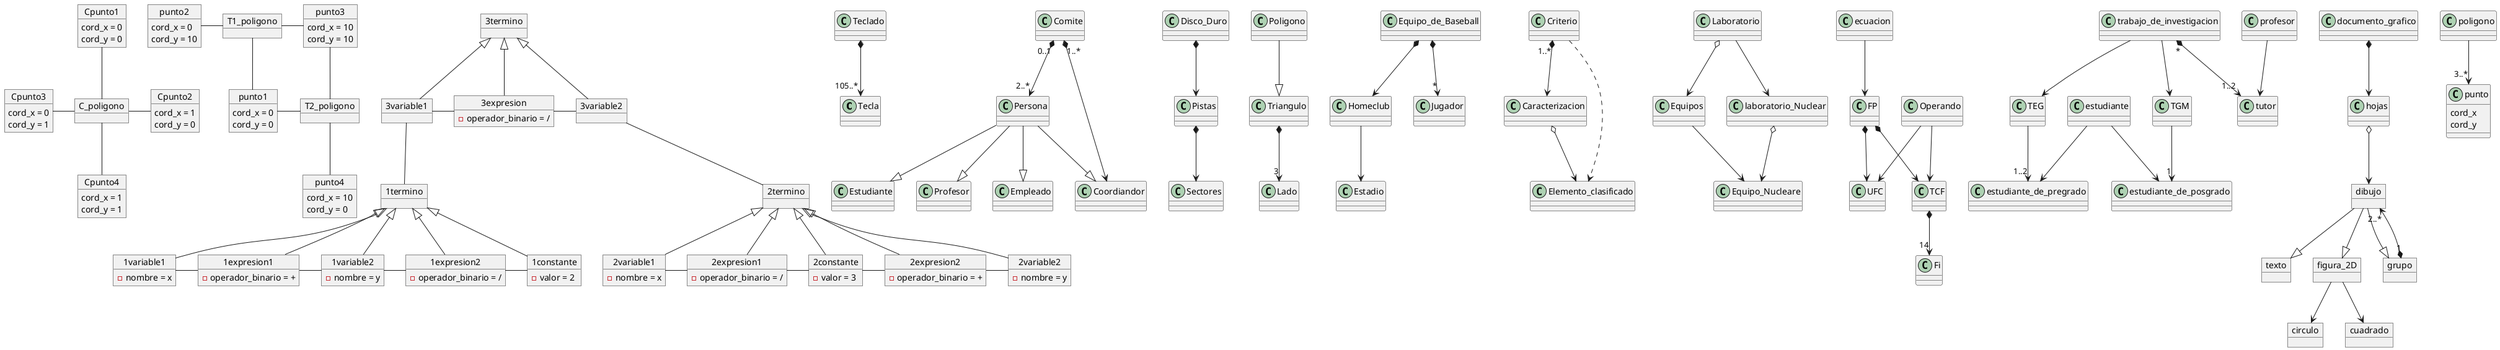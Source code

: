 @startuml actorsUseCaseDiagram
    class Tecla
    class Teclado
    
    Teclado  *-->"105..*" Tecla




    class Persona
    class Estudiante
    class Profesor
    class Empleado

    Persona --|> Estudiante
    Persona --|> Profesor
    Persona --|> Empleado




    class Disco_Duro
    class Pistas
    class Sectores
    
    Disco_Duro *--> Pistas
    Pistas *--> Sectores




    class Poligono
    class Triangulo
    class Lado

    Poligono --|> Triangulo
    Triangulo *--> "3" Lado




    class Equipo_de_Baseball
    class Homeclub
    class Jugador
    class Estadio


    Equipo_de_Baseball *-->"*" Jugador
    Equipo_de_Baseball *--> Homeclub
    Homeclub --> Estadio





    class Comite
    class Coordiandor
    
    Comite "0..1" *--> "2..*" Persona
    Persona --|> Coordiandor
    Comite"1..*" *--> Coordiandor




    class Caracterizacion
    class Criterio
    class Elemento_clasificado

    Criterio"1..*" *--> Caracterizacion
    Caracterizacion o--> Elemento_clasificado
    Criterio ..> Elemento_clasificado





    class Laboratorio
    class Equipos

    class laboratorio_Nuclear
    class Equipo_Nucleare

    Laboratorio o--> Equipos

    Laboratorio --> laboratorio_Nuclear
    Equipos --> Equipo_Nucleare

    laboratorio_Nuclear o--> Equipo_Nucleare





    class ecuacion
    class FP
    class Operando
    class UFC
    class TCF
    class Fi

    ecuacion --> FP
    Operando --> UFC
    Operando --> TCF

    FP *--> UFC
    FP *--> TCF

    TCF *--> "14" Fi







    class TEG
    class TGM
    class trabajo_de_investigacion
    class profesor
    class tutor
    class estudiante
    class estudiante_de_pregrado
    class estudiante_de_posgrado

    trabajo_de_investigacion --> TEG
    trabajo_de_investigacion --> TGM

    profesor --> tutor
    
    trabajo_de_investigacion "*" *--> "1..2" tutor
    estudiante --> estudiante_de_posgrado
    estudiante --> estudiante_de_pregrado 
    TGM --> "1" estudiante_de_posgrado
    TEG --> "1..2" estudiante_de_pregrado






    class documento_grafico
    class hojas
    object dibujo
    object texto
    object figura_2D
    object grupo
    object circulo 
    object cuadrado 
    
    documento_grafico *--> hojas
    hojas o--> dibujo
    dibujo --|> texto
    dibujo --|> figura_2D
    dibujo --|> grupo 
    grupo "1" *--> "2..*" dibujo
    figura_2D --> circulo
    figura_2D --> cuadrado





    class poligono 
    class punto{
        cord_x
        cord_y
    }
    poligono --> "3..*" punto

    object T1_poligono
    object T2_poligono
    object punto1{
        cord_x = 0
        cord_y = 0
    }
    object punto2{
        cord_x = 0
        cord_y = 10
    }
    object punto3{
        cord_x = 10
        cord_y = 10
    }
    object punto4{
        cord_x = 10
        cord_y = 0
    }

    T1_poligono -down- punto1
    T1_poligono -left- punto2
    T1_poligono -right- punto3
    
    T2_poligono -left- punto1
    T2_poligono -up- punto3
    T2_poligono -down- punto4
    
    
    object C_poligono
    object Cpunto1{
        cord_x = 0
        cord_y = 0
    }
    object Cpunto2{
        cord_x = 1
        cord_y = 0
    }
    object Cpunto3{
        cord_x = 0
        cord_y = 1
    }
    object Cpunto4{
        cord_x = 1
        cord_y = 1
    }



    C_poligono -up- Cpunto1
    C_poligono -down- Cpunto4
    C_poligono -right- Cpunto2
    C_poligono -left- Cpunto3
    

    object 1termino
    object 1expresion1{
        -operador_binario = + 
    }
    object 1expresion2{
        -operador_binario = /
    }
    object 1variable1{
        -nombre = x
    }
    object 1variable2{
        -nombre = y
    }
    object 1constante{
        -valor = 2
    }
    
    1termino <|-- 1variable1
    1termino <|-- 1expresion1
    1termino <|-- 1variable2
    1termino <|-- 1expresion2
    1termino <|-- 1constante
    
    1variable1 -right- 1expresion1
    1expresion1 -right- 1variable2
    1variable2 -right- 1expresion2
    1expresion2 -right- 1constante




    object 2termino
    object 2expresion1{
        -operador_binario = / 
    }
    object 2expresion2{
        -operador_binario = +
    }
    object 2variable1{
        -nombre = x
    }
    object 2variable2{
        -nombre = y
    }
    object 2constante{
        -valor = 3
    }
    
    2termino <|-- 2variable1
    2termino <|-- 2expresion1
    2termino <|-- 2variable2
    2termino <|-- 2expresion2
    2termino <|-- 2constante
    
    2variable1 -right- 2expresion1
    2expresion1 -right- 2constante
    2constante -right- 2expresion2
    2expresion2 -right- 2variable2


    object 3termino
    object 3expresion{
        -operador_binario = /
    }
    object 3variable1
    object 3variable2
    
    3termino <|-- 3variable1
    3termino <|-- 3variable2
    3termino <|-- 3expresion

    3variable1 -- 1termino
    3variable2 -- 2termino
    3variable1 -right- 3expresion
    3expresion -right- 3variable2
    
    

    






@enduml